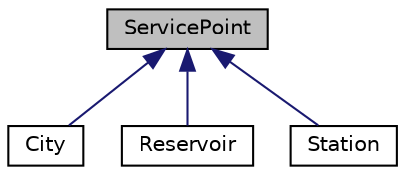 digraph "ServicePoint"
{
 // LATEX_PDF_SIZE
  edge [fontname="Helvetica",fontsize="10",labelfontname="Helvetica",labelfontsize="10"];
  node [fontname="Helvetica",fontsize="10",shape=record];
  Node1 [label="ServicePoint",height=0.2,width=0.4,color="black", fillcolor="grey75", style="filled", fontcolor="black",tooltip=" "];
  Node1 -> Node2 [dir="back",color="midnightblue",fontsize="10",style="solid"];
  Node2 [label="City",height=0.2,width=0.4,color="black", fillcolor="white", style="filled",URL="$classCity.html",tooltip=" "];
  Node1 -> Node3 [dir="back",color="midnightblue",fontsize="10",style="solid"];
  Node3 [label="Reservoir",height=0.2,width=0.4,color="black", fillcolor="white", style="filled",URL="$classReservoir.html",tooltip=" "];
  Node1 -> Node4 [dir="back",color="midnightblue",fontsize="10",style="solid"];
  Node4 [label="Station",height=0.2,width=0.4,color="black", fillcolor="white", style="filled",URL="$classStation.html",tooltip=" "];
}
